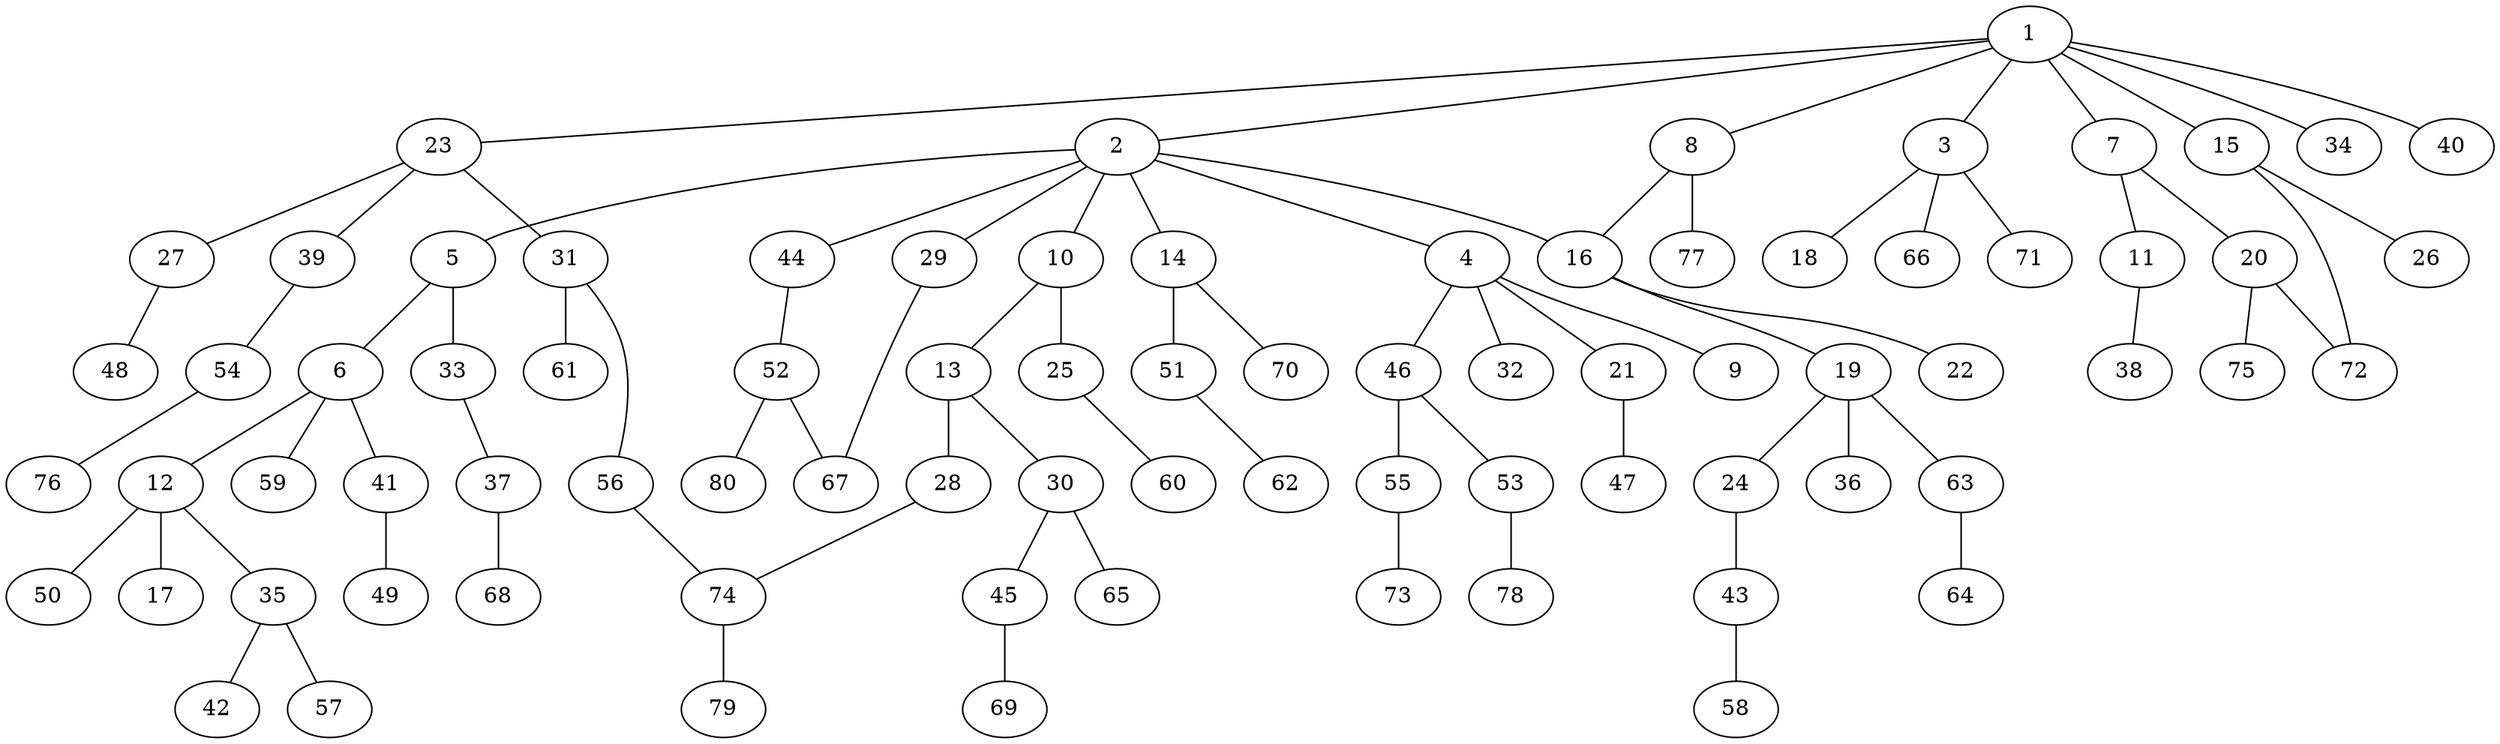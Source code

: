 graph graphname {1--2
1--3
1--7
1--8
1--15
1--23
1--34
1--40
2--4
2--5
2--10
2--14
2--16
2--29
2--44
3--18
3--66
3--71
4--9
4--21
4--32
4--46
5--6
5--33
6--12
6--41
6--59
7--11
7--20
8--16
8--77
10--13
10--25
11--38
12--17
12--35
12--50
13--28
13--30
14--51
14--70
15--26
15--72
16--19
16--22
19--24
19--36
19--63
20--72
20--75
21--47
23--27
23--31
23--39
24--43
25--60
27--48
28--74
29--67
30--45
30--65
31--56
31--61
33--37
35--42
35--57
37--68
39--54
41--49
43--58
44--52
45--69
46--53
46--55
51--62
52--67
52--80
53--78
54--76
55--73
56--74
63--64
74--79
}